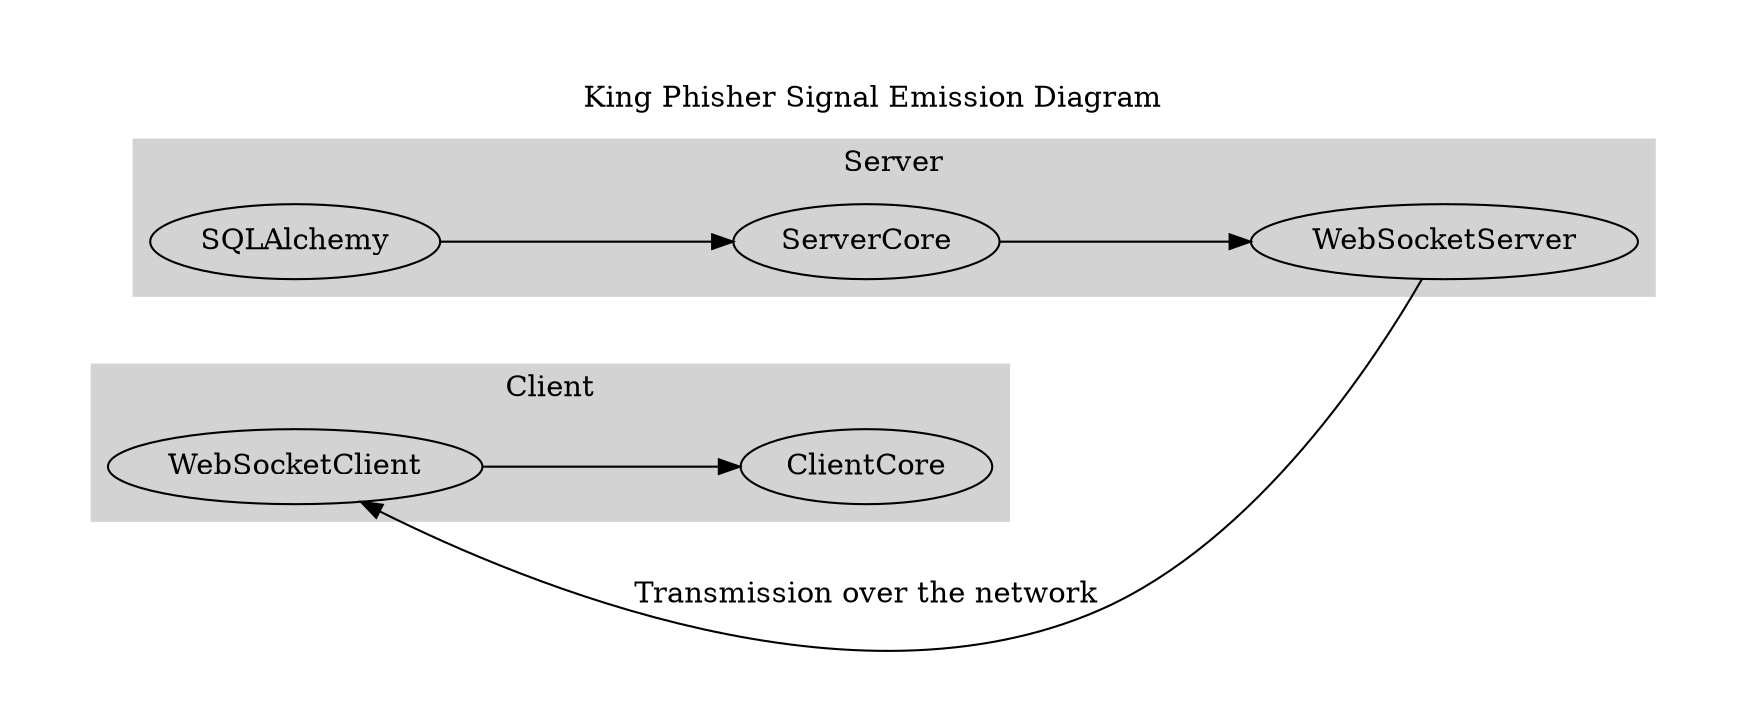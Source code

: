 // diagram overview of a signal emission example
digraph {
    graph [pad="0.5", nodesep="1", ranksep="1"];
    label="King Phisher Signal Emission Diagram";
    labelloc="t";
    rankdir=LR;

    SQLAlchemy
    ServerCore
    WebSocketServer
    WebSocketClient
    ClientCore

    subgraph cluster_Client {
        color = lightgray;
        label = "Client";
        style = filled;
        WebSocketClient ClientCore;
    }

    subgraph cluster_Server {
        color = lightgray;
        label = "Server";
        style = filled;
        SQLAlchemy ServerCore WebSocketServer
    }

    SQLAlchemy       -> ServerCore
    ServerCore       -> WebSocketServer
    WebSocketServer  -> WebSocketClient [constraint=false; label="Transmission over the network"]
    WebSocketClient  -> ClientCore
}
